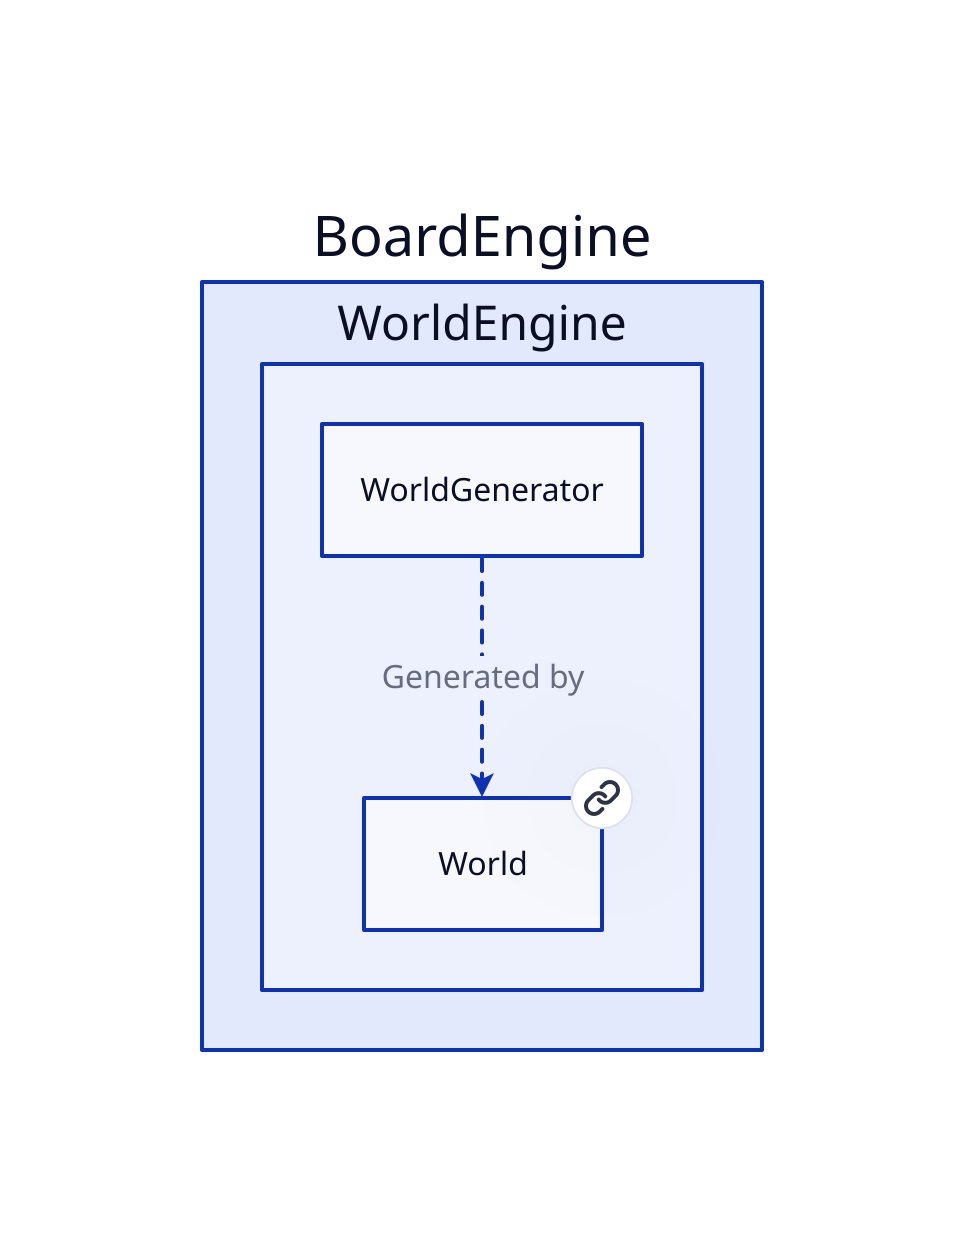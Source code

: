 # Nodes :
BoardEngine: {
    WorldEngine: {
        World: World {
           link: World
        }
    }
}

# Links :
BoardEngine.WorldEngine.WorldGenerator -> BoardEngine.WorldEngine.World: Generated by {style.stroke-dash: 3
source-arrowhead: {}
target-arrowhead: {shape: arrow}
}
